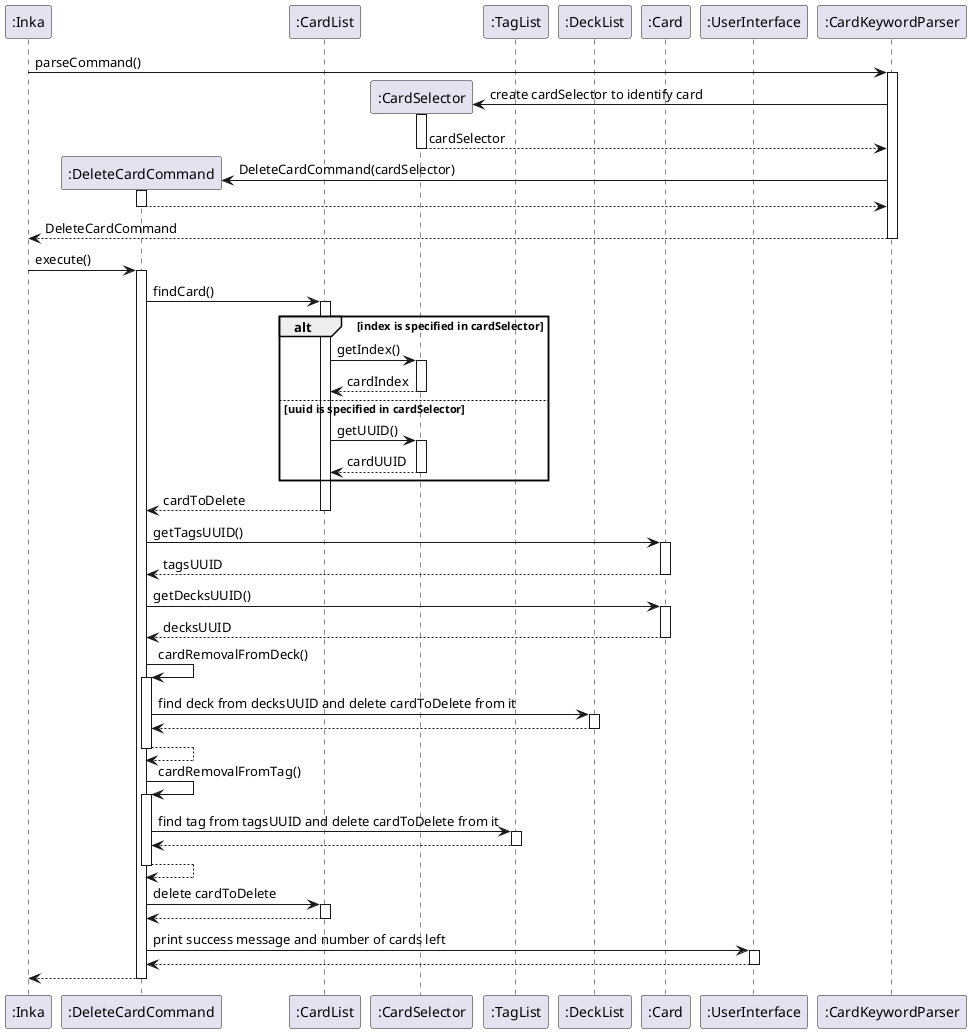 @startuml CardDeleteSequence

autoactivate on

participant ":Inka" as Inka
participant ":DeleteCardCommand" as DeleteCardCommand
participant ":CardList" as CardList
participant ":CardSelector" as CardSelector
participant ":TagList" as TagList
participant ":DeckList" as DeckList
participant ":Card" as Card
participant ":UserInterface" as UserInterface
participant ":CardKeywordParser" as CardKeywordParser

Inka -> CardKeywordParser : parseCommand()

Create CardSelector
CardKeywordParser -> CardSelector : create cardSelector to identify card
return cardSelector

Create DeleteCardCommand
CardKeywordParser -> DeleteCardCommand : DeleteCardCommand(cardSelector)
return

return DeleteCardCommand

Inka -> DeleteCardCommand : execute()
DeleteCardCommand -> CardList : findCard()

alt index is specified in cardSelector
CardList -> CardSelector : getIndex()
return cardIndex
else uuid is specified in cardSelector
CardList -> CardSelector : getUUID()
return cardUUID
end
return cardToDelete

DeleteCardCommand -> Card : getTagsUUID()
return tagsUUID
DeleteCardCommand -> Card : getDecksUUID()
return decksUUID

DeleteCardCommand -> DeleteCardCommand : cardRemovalFromDeck()
DeleteCardCommand -> DeckList : find deck from decksUUID and delete cardToDelete from it
return
return

DeleteCardCommand -> DeleteCardCommand : cardRemovalFromTag()
DeleteCardCommand -> TagList : find tag from tagsUUID and delete cardToDelete from it
return
return

DeleteCardCommand -> CardList : delete cardToDelete
return

DeleteCardCommand -> UserInterface : print success message and number of cards left
return

return
@enduml
